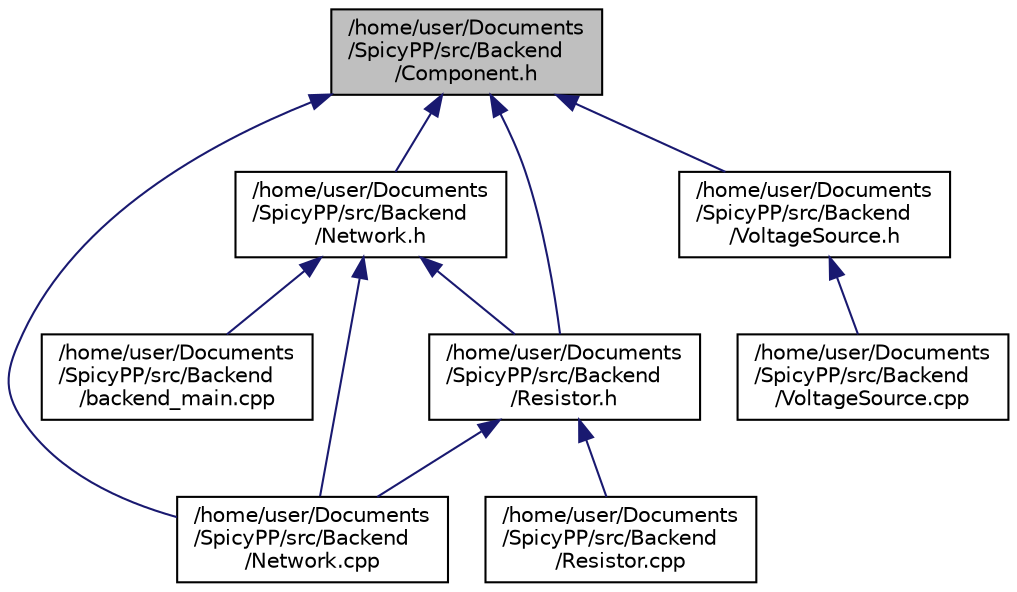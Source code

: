 digraph "/home/user/Documents/SpicyPP/src/Backend/Component.h"
{
  edge [fontname="Helvetica",fontsize="10",labelfontname="Helvetica",labelfontsize="10"];
  node [fontname="Helvetica",fontsize="10",shape=record];
  Node6 [label="/home/user/Documents\l/SpicyPP/src/Backend\l/Component.h",height=0.2,width=0.4,color="black", fillcolor="grey75", style="filled", fontcolor="black"];
  Node6 -> Node7 [dir="back",color="midnightblue",fontsize="10",style="solid"];
  Node7 [label="/home/user/Documents\l/SpicyPP/src/Backend\l/Network.h",height=0.2,width=0.4,color="black", fillcolor="white", style="filled",URL="$Network_8h.html"];
  Node7 -> Node8 [dir="back",color="midnightblue",fontsize="10",style="solid"];
  Node8 [label="/home/user/Documents\l/SpicyPP/src/Backend\l/backend_main.cpp",height=0.2,width=0.4,color="black", fillcolor="white", style="filled",URL="$backend__main_8cpp.html"];
  Node7 -> Node9 [dir="back",color="midnightblue",fontsize="10",style="solid"];
  Node9 [label="/home/user/Documents\l/SpicyPP/src/Backend\l/Network.cpp",height=0.2,width=0.4,color="black", fillcolor="white", style="filled",URL="$Network_8cpp.html"];
  Node7 -> Node10 [dir="back",color="midnightblue",fontsize="10",style="solid"];
  Node10 [label="/home/user/Documents\l/SpicyPP/src/Backend\l/Resistor.h",height=0.2,width=0.4,color="black", fillcolor="white", style="filled",URL="$Resistor_8h.html"];
  Node10 -> Node9 [dir="back",color="midnightblue",fontsize="10",style="solid"];
  Node10 -> Node11 [dir="back",color="midnightblue",fontsize="10",style="solid"];
  Node11 [label="/home/user/Documents\l/SpicyPP/src/Backend\l/Resistor.cpp",height=0.2,width=0.4,color="black", fillcolor="white", style="filled",URL="$Resistor_8cpp.html"];
  Node6 -> Node10 [dir="back",color="midnightblue",fontsize="10",style="solid"];
  Node6 -> Node9 [dir="back",color="midnightblue",fontsize="10",style="solid"];
  Node6 -> Node12 [dir="back",color="midnightblue",fontsize="10",style="solid"];
  Node12 [label="/home/user/Documents\l/SpicyPP/src/Backend\l/VoltageSource.h",height=0.2,width=0.4,color="black", fillcolor="white", style="filled",URL="$VoltageSource_8h.html"];
  Node12 -> Node13 [dir="back",color="midnightblue",fontsize="10",style="solid"];
  Node13 [label="/home/user/Documents\l/SpicyPP/src/Backend\l/VoltageSource.cpp",height=0.2,width=0.4,color="black", fillcolor="white", style="filled",URL="$VoltageSource_8cpp.html"];
}
